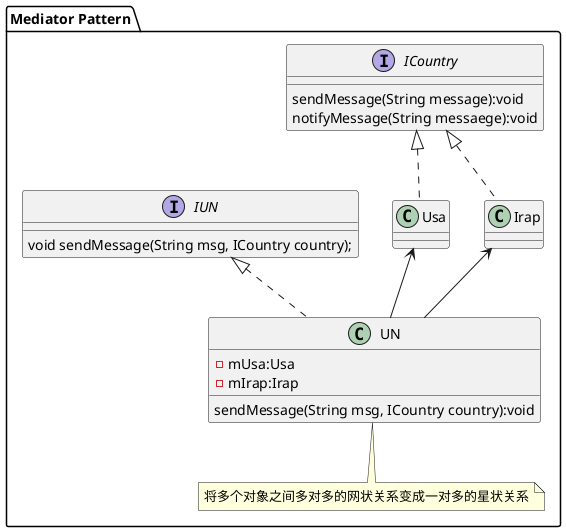 @startuml

package "Mediator Pattern"{
    interface ICountry {
        sendMessage(String message):void
        notifyMessage(String messaege):void
    }
    interface IUN {
        void sendMessage(String msg, ICountry country);
    }
    class UN implements IUN{
     -mUsa:Usa
      -mIrap:Irap
     sendMessage(String msg, ICountry country):void
    }
    class UN
    note bottom:将多个对象之间多对多的网状关系变成一对多的星状关系
    class Usa implements ICountry
    class Irap implements ICountry

    Usa <-- UN
    Irap <-- UN

}

@enduml